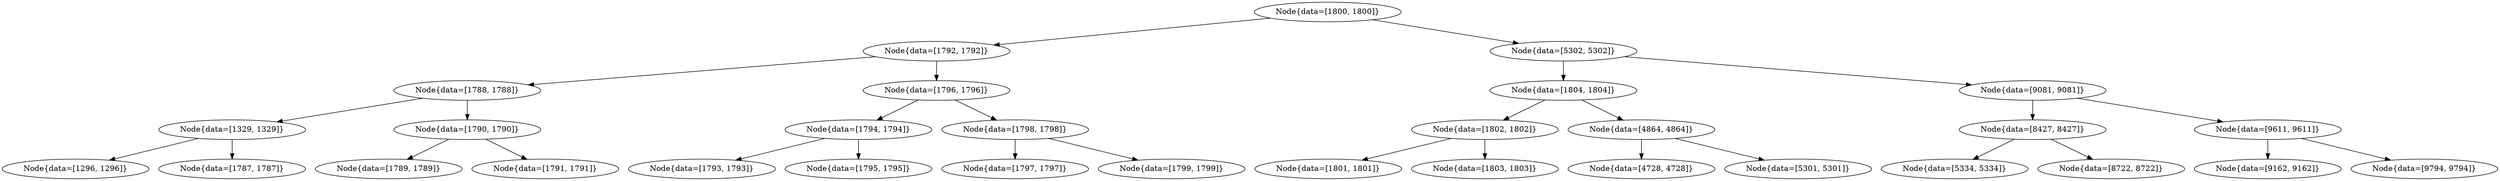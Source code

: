 digraph G{
1516279938 [label="Node{data=[1800, 1800]}"]
1516279938 -> 485649558
485649558 [label="Node{data=[1792, 1792]}"]
485649558 -> 2119371475
2119371475 [label="Node{data=[1788, 1788]}"]
2119371475 -> 642621627
642621627 [label="Node{data=[1329, 1329]}"]
642621627 -> 2016905336
2016905336 [label="Node{data=[1296, 1296]}"]
642621627 -> 2007948596
2007948596 [label="Node{data=[1787, 1787]}"]
2119371475 -> 298669184
298669184 [label="Node{data=[1790, 1790]}"]
298669184 -> 1523480186
1523480186 [label="Node{data=[1789, 1789]}"]
298669184 -> 519983379
519983379 [label="Node{data=[1791, 1791]}"]
485649558 -> 523794565
523794565 [label="Node{data=[1796, 1796]}"]
523794565 -> 1688880822
1688880822 [label="Node{data=[1794, 1794]}"]
1688880822 -> 1300136447
1300136447 [label="Node{data=[1793, 1793]}"]
1688880822 -> 560215946
560215946 [label="Node{data=[1795, 1795]}"]
523794565 -> 2101649267
2101649267 [label="Node{data=[1798, 1798]}"]
2101649267 -> 1265494427
1265494427 [label="Node{data=[1797, 1797]}"]
2101649267 -> 1923475568
1923475568 [label="Node{data=[1799, 1799]}"]
1516279938 -> 1920813513
1920813513 [label="Node{data=[5302, 5302]}"]
1920813513 -> 723251186
723251186 [label="Node{data=[1804, 1804]}"]
723251186 -> 253688379
253688379 [label="Node{data=[1802, 1802]}"]
253688379 -> 1378186688
1378186688 [label="Node{data=[1801, 1801]}"]
253688379 -> 1242455372
1242455372 [label="Node{data=[1803, 1803]}"]
723251186 -> 1050566528
1050566528 [label="Node{data=[4864, 4864]}"]
1050566528 -> 1185527114
1185527114 [label="Node{data=[4728, 4728]}"]
1050566528 -> 1071338282
1071338282 [label="Node{data=[5301, 5301]}"]
1920813513 -> 126324128
126324128 [label="Node{data=[9081, 9081]}"]
126324128 -> 1261019279
1261019279 [label="Node{data=[8427, 8427]}"]
1261019279 -> 1084313413
1084313413 [label="Node{data=[5334, 5334]}"]
1261019279 -> 621155960
621155960 [label="Node{data=[8722, 8722]}"]
126324128 -> 509048309
509048309 [label="Node{data=[9611, 9611]}"]
509048309 -> 410817384
410817384 [label="Node{data=[9162, 9162]}"]
509048309 -> 1382890565
1382890565 [label="Node{data=[9794, 9794]}"]
}